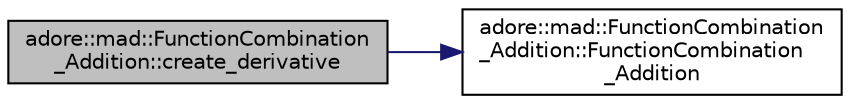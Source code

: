 digraph "adore::mad::FunctionCombination_Addition::create_derivative"
{
 // LATEX_PDF_SIZE
  edge [fontname="Helvetica",fontsize="10",labelfontname="Helvetica",labelfontsize="10"];
  node [fontname="Helvetica",fontsize="10",shape=record];
  rankdir="LR";
  Node1 [label="adore::mad::FunctionCombination\l_Addition::create_derivative",height=0.2,width=0.4,color="black", fillcolor="grey75", style="filled", fontcolor="black",tooltip=" "];
  Node1 -> Node2 [color="midnightblue",fontsize="10",style="solid",fontname="Helvetica"];
  Node2 [label="adore::mad::FunctionCombination\l_Addition::FunctionCombination\l_Addition",height=0.2,width=0.4,color="black", fillcolor="white", style="filled",URL="$classadore_1_1mad_1_1FunctionCombination__Addition.html#adb7fea65af7a9ab2ea0e30a3897d2f34",tooltip=" "];
}
